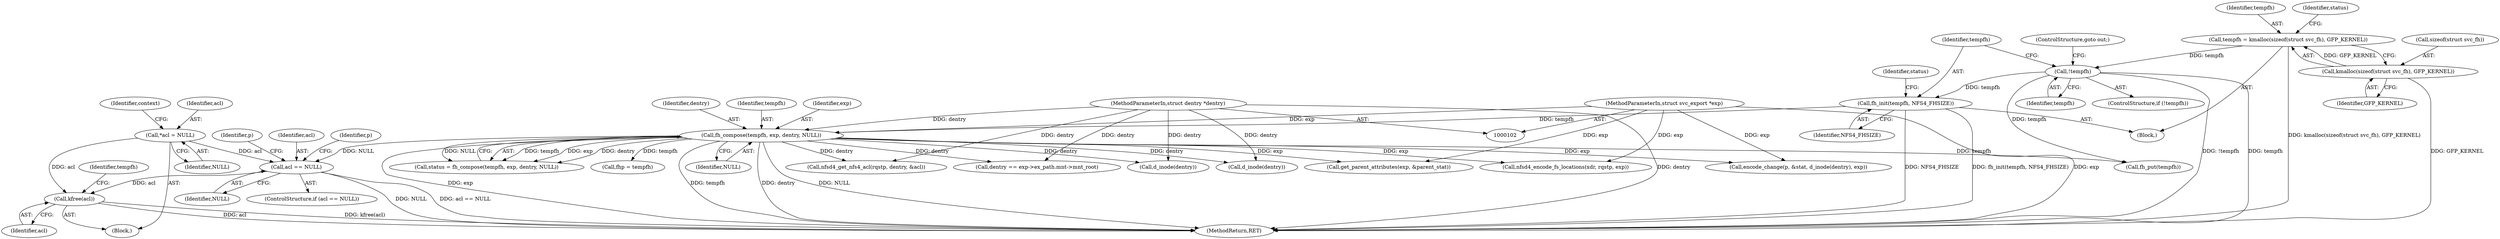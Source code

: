 digraph "0_linux_c70422f760c120480fee4de6c38804c72aa26bc1_12@pointer" {
"1000864" [label="(Call,acl == NULL)"];
"1000155" [label="(Call,*acl = NULL)"];
"1000288" [label="(Call,fh_compose(tempfh, exp, dentry, NULL))"];
"1000283" [label="(Call,fh_init(tempfh, NFS4_FHSIZE))"];
"1000280" [label="(Call,!tempfh)"];
"1000270" [label="(Call,tempfh = kmalloc(sizeof(struct svc_fh), GFP_KERNEL))"];
"1000272" [label="(Call,kmalloc(sizeof(struct svc_fh), GFP_KERNEL))"];
"1000105" [label="(MethodParameterIn,struct svc_export *exp)"];
"1000106" [label="(MethodParameterIn,struct dentry *dentry)"];
"1001907" [label="(Call,kfree(acl))"];
"1000306" [label="(Call,nfsd4_get_nfs4_acl(rqstp, dentry, &acl))"];
"1001910" [label="(Identifier,tempfh)"];
"1000866" [label="(Identifier,NULL)"];
"1000291" [label="(Identifier,dentry)"];
"1000269" [label="(Block,)"];
"1000865" [label="(Identifier,acl)"];
"1000271" [label="(Identifier,tempfh)"];
"1000885" [label="(Identifier,p)"];
"1000282" [label="(ControlStructure,goto out;)"];
"1000286" [label="(Call,status = fh_compose(tempfh, exp, dentry, NULL))"];
"1000160" [label="(Identifier,context)"];
"1000863" [label="(ControlStructure,if (acl == NULL))"];
"1000864" [label="(Call,acl == NULL)"];
"1001206" [label="(Call,nfsd4_encode_fs_locations(xdr, rqstp, exp))"];
"1001908" [label="(Identifier,acl)"];
"1001767" [label="(Call,dentry == exp->ex_path.mnt->mnt_root)"];
"1000106" [label="(MethodParameterIn,struct dentry *dentry)"];
"1000105" [label="(MethodParameterIn,struct svc_export *exp)"];
"1000615" [label="(Call,d_inode(dentry))"];
"1000283" [label="(Call,fh_init(tempfh, NFS4_FHSIZE))"];
"1000288" [label="(Call,fh_compose(tempfh, exp, dentry, NULL))"];
"1000156" [label="(Identifier,acl)"];
"1000611" [label="(Call,encode_change(p, &stat, d_inode(dentry), exp))"];
"1000273" [label="(Call,sizeof(struct svc_fh))"];
"1000157" [label="(Identifier,NULL)"];
"1000281" [label="(Identifier,tempfh)"];
"1001779" [label="(Call,get_parent_attributes(exp, &parent_stat))"];
"1000155" [label="(Call,*acl = NULL)"];
"1000296" [label="(Call,fhp = tempfh)"];
"1001912" [label="(Call,fh_put(tempfh))"];
"1000289" [label="(Identifier,tempfh)"];
"1000270" [label="(Call,tempfh = kmalloc(sizeof(struct svc_fh), GFP_KERNEL))"];
"1000292" [label="(Identifier,NULL)"];
"1000280" [label="(Call,!tempfh)"];
"1001907" [label="(Call,kfree(acl))"];
"1000110" [label="(Block,)"];
"1000287" [label="(Identifier,status)"];
"1000354" [label="(Call,d_inode(dentry))"];
"1000284" [label="(Identifier,tempfh)"];
"1000869" [label="(Identifier,p)"];
"1001934" [label="(MethodReturn,RET)"];
"1000272" [label="(Call,kmalloc(sizeof(struct svc_fh), GFP_KERNEL))"];
"1000275" [label="(Identifier,GFP_KERNEL)"];
"1000285" [label="(Identifier,NFS4_FHSIZE)"];
"1000279" [label="(ControlStructure,if (!tempfh))"];
"1000290" [label="(Identifier,exp)"];
"1000277" [label="(Identifier,status)"];
"1000864" -> "1000863"  [label="AST: "];
"1000864" -> "1000866"  [label="CFG: "];
"1000865" -> "1000864"  [label="AST: "];
"1000866" -> "1000864"  [label="AST: "];
"1000869" -> "1000864"  [label="CFG: "];
"1000885" -> "1000864"  [label="CFG: "];
"1000864" -> "1001934"  [label="DDG: NULL"];
"1000864" -> "1001934"  [label="DDG: acl == NULL"];
"1000155" -> "1000864"  [label="DDG: acl"];
"1000288" -> "1000864"  [label="DDG: NULL"];
"1000864" -> "1001907"  [label="DDG: acl"];
"1000155" -> "1000110"  [label="AST: "];
"1000155" -> "1000157"  [label="CFG: "];
"1000156" -> "1000155"  [label="AST: "];
"1000157" -> "1000155"  [label="AST: "];
"1000160" -> "1000155"  [label="CFG: "];
"1000155" -> "1001907"  [label="DDG: acl"];
"1000288" -> "1000286"  [label="AST: "];
"1000288" -> "1000292"  [label="CFG: "];
"1000289" -> "1000288"  [label="AST: "];
"1000290" -> "1000288"  [label="AST: "];
"1000291" -> "1000288"  [label="AST: "];
"1000292" -> "1000288"  [label="AST: "];
"1000286" -> "1000288"  [label="CFG: "];
"1000288" -> "1001934"  [label="DDG: dentry"];
"1000288" -> "1001934"  [label="DDG: NULL"];
"1000288" -> "1001934"  [label="DDG: exp"];
"1000288" -> "1001934"  [label="DDG: tempfh"];
"1000288" -> "1000286"  [label="DDG: tempfh"];
"1000288" -> "1000286"  [label="DDG: exp"];
"1000288" -> "1000286"  [label="DDG: dentry"];
"1000288" -> "1000286"  [label="DDG: NULL"];
"1000283" -> "1000288"  [label="DDG: tempfh"];
"1000105" -> "1000288"  [label="DDG: exp"];
"1000106" -> "1000288"  [label="DDG: dentry"];
"1000288" -> "1000296"  [label="DDG: tempfh"];
"1000288" -> "1000306"  [label="DDG: dentry"];
"1000288" -> "1000354"  [label="DDG: dentry"];
"1000288" -> "1000615"  [label="DDG: dentry"];
"1000288" -> "1000611"  [label="DDG: exp"];
"1000288" -> "1001206"  [label="DDG: exp"];
"1000288" -> "1001767"  [label="DDG: dentry"];
"1000288" -> "1001779"  [label="DDG: exp"];
"1000288" -> "1001912"  [label="DDG: tempfh"];
"1000283" -> "1000269"  [label="AST: "];
"1000283" -> "1000285"  [label="CFG: "];
"1000284" -> "1000283"  [label="AST: "];
"1000285" -> "1000283"  [label="AST: "];
"1000287" -> "1000283"  [label="CFG: "];
"1000283" -> "1001934"  [label="DDG: NFS4_FHSIZE"];
"1000283" -> "1001934"  [label="DDG: fh_init(tempfh, NFS4_FHSIZE)"];
"1000280" -> "1000283"  [label="DDG: tempfh"];
"1000280" -> "1000279"  [label="AST: "];
"1000280" -> "1000281"  [label="CFG: "];
"1000281" -> "1000280"  [label="AST: "];
"1000282" -> "1000280"  [label="CFG: "];
"1000284" -> "1000280"  [label="CFG: "];
"1000280" -> "1001934"  [label="DDG: !tempfh"];
"1000280" -> "1001934"  [label="DDG: tempfh"];
"1000270" -> "1000280"  [label="DDG: tempfh"];
"1000280" -> "1001912"  [label="DDG: tempfh"];
"1000270" -> "1000269"  [label="AST: "];
"1000270" -> "1000272"  [label="CFG: "];
"1000271" -> "1000270"  [label="AST: "];
"1000272" -> "1000270"  [label="AST: "];
"1000277" -> "1000270"  [label="CFG: "];
"1000270" -> "1001934"  [label="DDG: kmalloc(sizeof(struct svc_fh), GFP_KERNEL)"];
"1000272" -> "1000270"  [label="DDG: GFP_KERNEL"];
"1000272" -> "1000275"  [label="CFG: "];
"1000273" -> "1000272"  [label="AST: "];
"1000275" -> "1000272"  [label="AST: "];
"1000272" -> "1001934"  [label="DDG: GFP_KERNEL"];
"1000105" -> "1000102"  [label="AST: "];
"1000105" -> "1001934"  [label="DDG: exp"];
"1000105" -> "1000611"  [label="DDG: exp"];
"1000105" -> "1001206"  [label="DDG: exp"];
"1000105" -> "1001779"  [label="DDG: exp"];
"1000106" -> "1000102"  [label="AST: "];
"1000106" -> "1001934"  [label="DDG: dentry"];
"1000106" -> "1000306"  [label="DDG: dentry"];
"1000106" -> "1000354"  [label="DDG: dentry"];
"1000106" -> "1000615"  [label="DDG: dentry"];
"1000106" -> "1001767"  [label="DDG: dentry"];
"1001907" -> "1000110"  [label="AST: "];
"1001907" -> "1001908"  [label="CFG: "];
"1001908" -> "1001907"  [label="AST: "];
"1001910" -> "1001907"  [label="CFG: "];
"1001907" -> "1001934"  [label="DDG: kfree(acl)"];
"1001907" -> "1001934"  [label="DDG: acl"];
}
